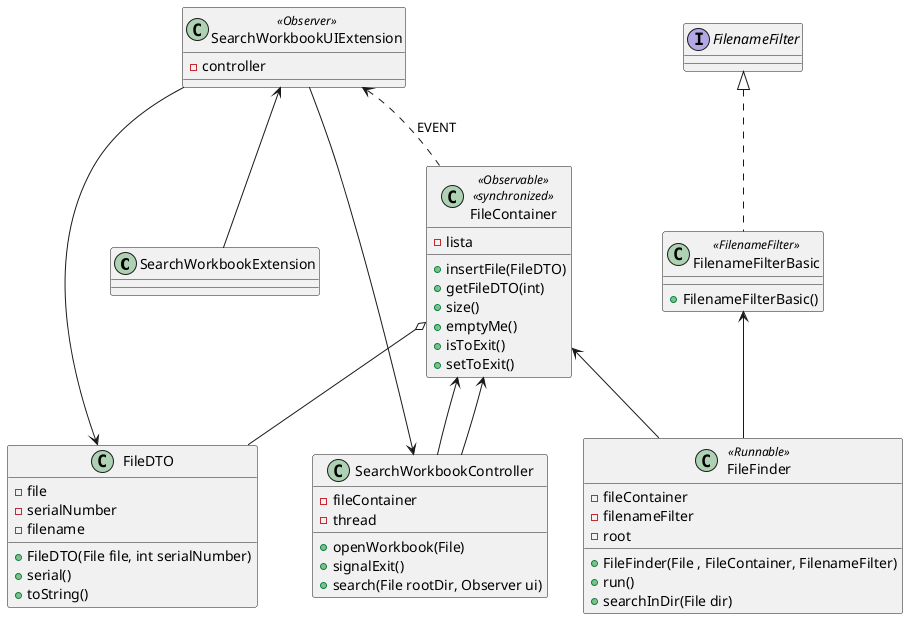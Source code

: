 @startuml s1_ipc_findworkbook_design_01.png

class SearchWorkbookExtension {
  
 }

class SearchWorkbookUIExtension <<Observer>>{
  - controller

 }

class SearchWorkbookController {
    - fileContainer
    - thread
    + openWorkbook(File)
    + signalExit()
    + search(File rootDir, Observer ui)
 }

class FileContainer <<Observable>> <<synchronized>>{
  - lista
  + insertFile(FileDTO)
  + getFileDTO(int)
  + size()
  + emptyMe()
  + isToExit()
  + setToExit()
}

class FileDTO {
    - file
    - serialNumber
    - filename
  + FileDTO(File file, int serialNumber)
    + serial()
    + toString()
}

class FilenameFilterBasic <<FilenameFilter>>{
+ FilenameFilterBasic()
}

interface FilenameFilter{
}

class FileFinder <<Runnable>>{
 + FileFinder(File , FileContainer, FilenameFilter)   
 + run()
 + searchInDir(File dir)
 - fileContainer
 - filenameFilter
 - root
}


FilenameFilter <|.. FilenameFilterBasic
FilenameFilterBasic <-- FileFinder
SearchWorkbookUIExtension <-- SearchWorkbookExtension
SearchWorkbookController <-- SearchWorkbookUIExtension
FileContainer <-- SearchWorkbookController
FileContainer <-- SearchWorkbookController
FileContainer o-- FileDTO
FileContainer <-- FileFinder
FileDTO <-- SearchWorkbookUIExtension
'Event <.. Container

'SearchWorkbookUIExtension <.. Event
SearchWorkbookUIExtension <.. FileContainer :   EVENT




@enduml